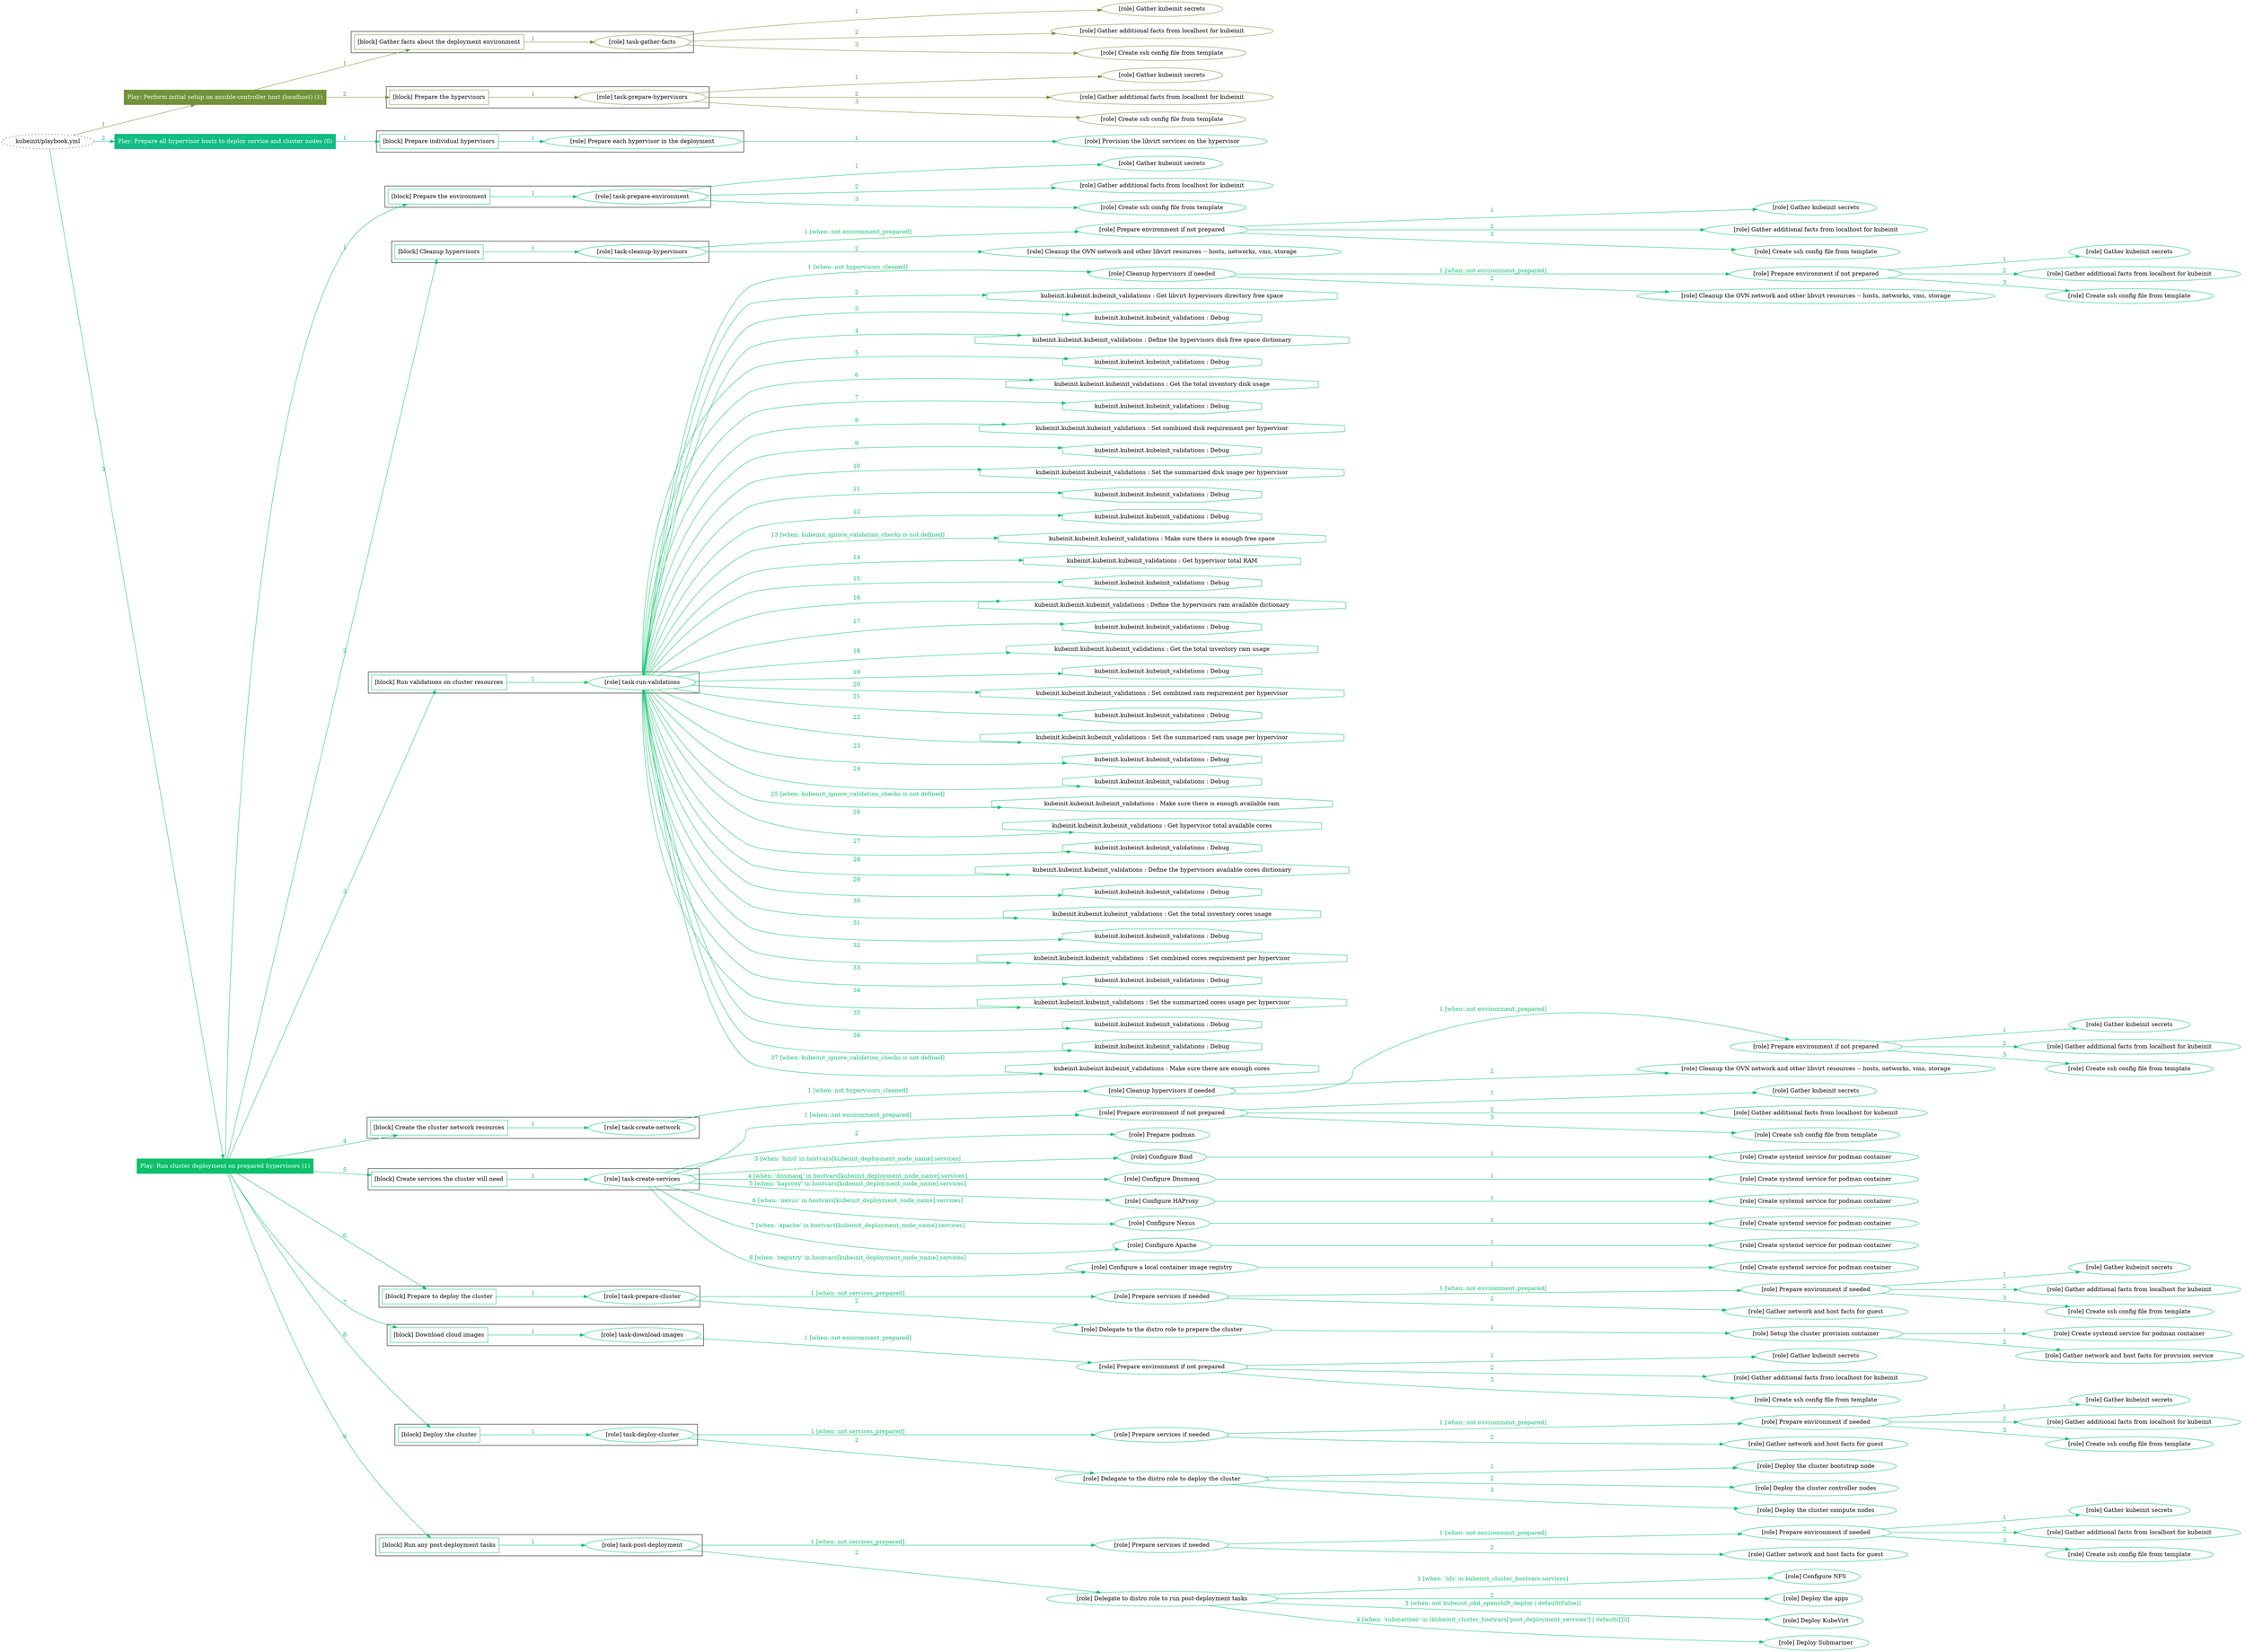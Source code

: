 digraph {
	graph [concentrate=true ordering=in rankdir=LR ratio=fill]
	edge [esep=5 sep=10]
	"kubeinit/playbook.yml" [URL="/home/runner/work/kubeinit/kubeinit/kubeinit/playbook.yml" id=playbook_10304da3 style=dotted]
	play_f15d59a3 [label="Play: Perform initial setup on ansible-controller host (localhost) (1)" URL="/home/runner/work/kubeinit/kubeinit/kubeinit/playbook.yml" color="#709339" fontcolor="#ffffff" id=play_f15d59a3 shape=box style=filled tooltip=localhost]
	"kubeinit/playbook.yml" -> play_f15d59a3 [label="1 " color="#709339" fontcolor="#709339" id=edge_2efd5f8f labeltooltip="1 " tooltip="1 "]
	subgraph "Gather kubeinit secrets" {
		role_ace623be [label="[role] Gather kubeinit secrets" URL="/home/runner/.ansible/collections/ansible_collections/kubeinit/kubeinit/roles/kubeinit_prepare/tasks/gather_kubeinit_facts.yml" color="#709339" id=role_ace623be tooltip="Gather kubeinit secrets"]
	}
	subgraph "Gather additional facts from localhost for kubeinit" {
		role_1921e692 [label="[role] Gather additional facts from localhost for kubeinit" URL="/home/runner/.ansible/collections/ansible_collections/kubeinit/kubeinit/roles/kubeinit_prepare/tasks/gather_kubeinit_facts.yml" color="#709339" id=role_1921e692 tooltip="Gather additional facts from localhost for kubeinit"]
	}
	subgraph "Create ssh config file from template" {
		role_f80a8d24 [label="[role] Create ssh config file from template" URL="/home/runner/.ansible/collections/ansible_collections/kubeinit/kubeinit/roles/kubeinit_prepare/tasks/gather_kubeinit_facts.yml" color="#709339" id=role_f80a8d24 tooltip="Create ssh config file from template"]
	}
	subgraph "task-gather-facts" {
		role_4b643d10 [label="[role] task-gather-facts" URL="/home/runner/work/kubeinit/kubeinit/kubeinit/playbook.yml" color="#709339" id=role_4b643d10 tooltip="task-gather-facts"]
		role_4b643d10 -> role_ace623be [label="1 " color="#709339" fontcolor="#709339" id=edge_981c197c labeltooltip="1 " tooltip="1 "]
		role_4b643d10 -> role_1921e692 [label="2 " color="#709339" fontcolor="#709339" id=edge_d32e7e31 labeltooltip="2 " tooltip="2 "]
		role_4b643d10 -> role_f80a8d24 [label="3 " color="#709339" fontcolor="#709339" id=edge_76da2102 labeltooltip="3 " tooltip="3 "]
	}
	subgraph "Gather kubeinit secrets" {
		role_063f12e7 [label="[role] Gather kubeinit secrets" URL="/home/runner/.ansible/collections/ansible_collections/kubeinit/kubeinit/roles/kubeinit_prepare/tasks/gather_kubeinit_facts.yml" color="#709339" id=role_063f12e7 tooltip="Gather kubeinit secrets"]
	}
	subgraph "Gather additional facts from localhost for kubeinit" {
		role_18d9303a [label="[role] Gather additional facts from localhost for kubeinit" URL="/home/runner/.ansible/collections/ansible_collections/kubeinit/kubeinit/roles/kubeinit_prepare/tasks/gather_kubeinit_facts.yml" color="#709339" id=role_18d9303a tooltip="Gather additional facts from localhost for kubeinit"]
	}
	subgraph "Create ssh config file from template" {
		role_229b53c0 [label="[role] Create ssh config file from template" URL="/home/runner/.ansible/collections/ansible_collections/kubeinit/kubeinit/roles/kubeinit_prepare/tasks/gather_kubeinit_facts.yml" color="#709339" id=role_229b53c0 tooltip="Create ssh config file from template"]
	}
	subgraph "task-prepare-hypervisors" {
		role_fa1ed5dc [label="[role] task-prepare-hypervisors" URL="/home/runner/work/kubeinit/kubeinit/kubeinit/playbook.yml" color="#709339" id=role_fa1ed5dc tooltip="task-prepare-hypervisors"]
		role_fa1ed5dc -> role_063f12e7 [label="1 " color="#709339" fontcolor="#709339" id=edge_08b4bbd4 labeltooltip="1 " tooltip="1 "]
		role_fa1ed5dc -> role_18d9303a [label="2 " color="#709339" fontcolor="#709339" id=edge_08397a02 labeltooltip="2 " tooltip="2 "]
		role_fa1ed5dc -> role_229b53c0 [label="3 " color="#709339" fontcolor="#709339" id=edge_a520d06f labeltooltip="3 " tooltip="3 "]
	}
	subgraph "Play: Perform initial setup on ansible-controller host (localhost) (1)" {
		play_f15d59a3 -> block_045ca926 [label=1 color="#709339" fontcolor="#709339" id=edge_97ce79ac labeltooltip=1 tooltip=1]
		subgraph cluster_block_045ca926 {
			block_045ca926 [label="[block] Gather facts about the deployment environment" URL="/home/runner/work/kubeinit/kubeinit/kubeinit/playbook.yml" color="#709339" id=block_045ca926 labeltooltip="Gather facts about the deployment environment" shape=box tooltip="Gather facts about the deployment environment"]
			block_045ca926 -> role_4b643d10 [label="1 " color="#709339" fontcolor="#709339" id=edge_31df69c4 labeltooltip="1 " tooltip="1 "]
		}
		play_f15d59a3 -> block_6943efc5 [label=2 color="#709339" fontcolor="#709339" id=edge_093da3cd labeltooltip=2 tooltip=2]
		subgraph cluster_block_6943efc5 {
			block_6943efc5 [label="[block] Prepare the hypervisors" URL="/home/runner/work/kubeinit/kubeinit/kubeinit/playbook.yml" color="#709339" id=block_6943efc5 labeltooltip="Prepare the hypervisors" shape=box tooltip="Prepare the hypervisors"]
			block_6943efc5 -> role_fa1ed5dc [label="1 " color="#709339" fontcolor="#709339" id=edge_8a47aee8 labeltooltip="1 " tooltip="1 "]
		}
	}
	play_2aa9b38a [label="Play: Prepare all hypervisor hosts to deploy service and cluster nodes (0)" URL="/home/runner/work/kubeinit/kubeinit/kubeinit/playbook.yml" color="#10bc85" fontcolor="#ffffff" id=play_2aa9b38a shape=box style=filled tooltip="Play: Prepare all hypervisor hosts to deploy service and cluster nodes (0)"]
	"kubeinit/playbook.yml" -> play_2aa9b38a [label="2 " color="#10bc85" fontcolor="#10bc85" id=edge_4c9918e9 labeltooltip="2 " tooltip="2 "]
	subgraph "Provision the libvirt services on the hypervisor" {
		role_f16c31db [label="[role] Provision the libvirt services on the hypervisor" URL="/home/runner/.ansible/collections/ansible_collections/kubeinit/kubeinit/roles/kubeinit_prepare/tasks/prepare_hypervisor.yml" color="#10bc85" id=role_f16c31db tooltip="Provision the libvirt services on the hypervisor"]
	}
	subgraph "Prepare each hypervisor in the deployment" {
		role_01057e90 [label="[role] Prepare each hypervisor in the deployment" URL="/home/runner/work/kubeinit/kubeinit/kubeinit/playbook.yml" color="#10bc85" id=role_01057e90 tooltip="Prepare each hypervisor in the deployment"]
		role_01057e90 -> role_f16c31db [label="1 " color="#10bc85" fontcolor="#10bc85" id=edge_d99f6429 labeltooltip="1 " tooltip="1 "]
	}
	subgraph "Play: Prepare all hypervisor hosts to deploy service and cluster nodes (0)" {
		play_2aa9b38a -> block_a5f27e1c [label=1 color="#10bc85" fontcolor="#10bc85" id=edge_88f8538c labeltooltip=1 tooltip=1]
		subgraph cluster_block_a5f27e1c {
			block_a5f27e1c [label="[block] Prepare individual hypervisors" URL="/home/runner/work/kubeinit/kubeinit/kubeinit/playbook.yml" color="#10bc85" id=block_a5f27e1c labeltooltip="Prepare individual hypervisors" shape=box tooltip="Prepare individual hypervisors"]
			block_a5f27e1c -> role_01057e90 [label="1 " color="#10bc85" fontcolor="#10bc85" id=edge_68081377 labeltooltip="1 " tooltip="1 "]
		}
	}
	play_1cbc69cf [label="Play: Run cluster deployment on prepared hypervisors (1)" URL="/home/runner/work/kubeinit/kubeinit/kubeinit/playbook.yml" color="#0bc16a" fontcolor="#ffffff" id=play_1cbc69cf shape=box style=filled tooltip=localhost]
	"kubeinit/playbook.yml" -> play_1cbc69cf [label="3 " color="#0bc16a" fontcolor="#0bc16a" id=edge_60f7b85d labeltooltip="3 " tooltip="3 "]
	subgraph "Gather kubeinit secrets" {
		role_bed0a9b2 [label="[role] Gather kubeinit secrets" URL="/home/runner/.ansible/collections/ansible_collections/kubeinit/kubeinit/roles/kubeinit_prepare/tasks/gather_kubeinit_facts.yml" color="#0bc16a" id=role_bed0a9b2 tooltip="Gather kubeinit secrets"]
	}
	subgraph "Gather additional facts from localhost for kubeinit" {
		role_7bdad8b0 [label="[role] Gather additional facts from localhost for kubeinit" URL="/home/runner/.ansible/collections/ansible_collections/kubeinit/kubeinit/roles/kubeinit_prepare/tasks/gather_kubeinit_facts.yml" color="#0bc16a" id=role_7bdad8b0 tooltip="Gather additional facts from localhost for kubeinit"]
	}
	subgraph "Create ssh config file from template" {
		role_cf88e342 [label="[role] Create ssh config file from template" URL="/home/runner/.ansible/collections/ansible_collections/kubeinit/kubeinit/roles/kubeinit_prepare/tasks/gather_kubeinit_facts.yml" color="#0bc16a" id=role_cf88e342 tooltip="Create ssh config file from template"]
	}
	subgraph "task-prepare-environment" {
		role_f0f914bc [label="[role] task-prepare-environment" URL="/home/runner/work/kubeinit/kubeinit/kubeinit/playbook.yml" color="#0bc16a" id=role_f0f914bc tooltip="task-prepare-environment"]
		role_f0f914bc -> role_bed0a9b2 [label="1 " color="#0bc16a" fontcolor="#0bc16a" id=edge_1906b511 labeltooltip="1 " tooltip="1 "]
		role_f0f914bc -> role_7bdad8b0 [label="2 " color="#0bc16a" fontcolor="#0bc16a" id=edge_5360f8bc labeltooltip="2 " tooltip="2 "]
		role_f0f914bc -> role_cf88e342 [label="3 " color="#0bc16a" fontcolor="#0bc16a" id=edge_774d2d09 labeltooltip="3 " tooltip="3 "]
	}
	subgraph "Gather kubeinit secrets" {
		role_01faa406 [label="[role] Gather kubeinit secrets" URL="/home/runner/.ansible/collections/ansible_collections/kubeinit/kubeinit/roles/kubeinit_prepare/tasks/gather_kubeinit_facts.yml" color="#0bc16a" id=role_01faa406 tooltip="Gather kubeinit secrets"]
	}
	subgraph "Gather additional facts from localhost for kubeinit" {
		role_f26bc9ea [label="[role] Gather additional facts from localhost for kubeinit" URL="/home/runner/.ansible/collections/ansible_collections/kubeinit/kubeinit/roles/kubeinit_prepare/tasks/gather_kubeinit_facts.yml" color="#0bc16a" id=role_f26bc9ea tooltip="Gather additional facts from localhost for kubeinit"]
	}
	subgraph "Create ssh config file from template" {
		role_c27198c9 [label="[role] Create ssh config file from template" URL="/home/runner/.ansible/collections/ansible_collections/kubeinit/kubeinit/roles/kubeinit_prepare/tasks/gather_kubeinit_facts.yml" color="#0bc16a" id=role_c27198c9 tooltip="Create ssh config file from template"]
	}
	subgraph "Prepare environment if not prepared" {
		role_df94babc [label="[role] Prepare environment if not prepared" URL="/home/runner/.ansible/collections/ansible_collections/kubeinit/kubeinit/roles/kubeinit_prepare/tasks/cleanup_hypervisors.yml" color="#0bc16a" id=role_df94babc tooltip="Prepare environment if not prepared"]
		role_df94babc -> role_01faa406 [label="1 " color="#0bc16a" fontcolor="#0bc16a" id=edge_434db928 labeltooltip="1 " tooltip="1 "]
		role_df94babc -> role_f26bc9ea [label="2 " color="#0bc16a" fontcolor="#0bc16a" id=edge_b2e15ccc labeltooltip="2 " tooltip="2 "]
		role_df94babc -> role_c27198c9 [label="3 " color="#0bc16a" fontcolor="#0bc16a" id=edge_9710c7a2 labeltooltip="3 " tooltip="3 "]
	}
	subgraph "Cleanup the OVN network and other libvirt resources -- hosts, networks, vms, storage" {
		role_6e2fc22a [label="[role] Cleanup the OVN network and other libvirt resources -- hosts, networks, vms, storage" URL="/home/runner/.ansible/collections/ansible_collections/kubeinit/kubeinit/roles/kubeinit_prepare/tasks/cleanup_hypervisors.yml" color="#0bc16a" id=role_6e2fc22a tooltip="Cleanup the OVN network and other libvirt resources -- hosts, networks, vms, storage"]
	}
	subgraph "task-cleanup-hypervisors" {
		role_38778fdf [label="[role] task-cleanup-hypervisors" URL="/home/runner/work/kubeinit/kubeinit/kubeinit/playbook.yml" color="#0bc16a" id=role_38778fdf tooltip="task-cleanup-hypervisors"]
		role_38778fdf -> role_df94babc [label="1 [when: not environment_prepared]" color="#0bc16a" fontcolor="#0bc16a" id=edge_434ba256 labeltooltip="1 [when: not environment_prepared]" tooltip="1 [when: not environment_prepared]"]
		role_38778fdf -> role_6e2fc22a [label="2 " color="#0bc16a" fontcolor="#0bc16a" id=edge_87da7361 labeltooltip="2 " tooltip="2 "]
	}
	subgraph "Gather kubeinit secrets" {
		role_842544ad [label="[role] Gather kubeinit secrets" URL="/home/runner/.ansible/collections/ansible_collections/kubeinit/kubeinit/roles/kubeinit_prepare/tasks/gather_kubeinit_facts.yml" color="#0bc16a" id=role_842544ad tooltip="Gather kubeinit secrets"]
	}
	subgraph "Gather additional facts from localhost for kubeinit" {
		role_55b694b8 [label="[role] Gather additional facts from localhost for kubeinit" URL="/home/runner/.ansible/collections/ansible_collections/kubeinit/kubeinit/roles/kubeinit_prepare/tasks/gather_kubeinit_facts.yml" color="#0bc16a" id=role_55b694b8 tooltip="Gather additional facts from localhost for kubeinit"]
	}
	subgraph "Create ssh config file from template" {
		role_78531329 [label="[role] Create ssh config file from template" URL="/home/runner/.ansible/collections/ansible_collections/kubeinit/kubeinit/roles/kubeinit_prepare/tasks/gather_kubeinit_facts.yml" color="#0bc16a" id=role_78531329 tooltip="Create ssh config file from template"]
	}
	subgraph "Prepare environment if not prepared" {
		role_4b0b1433 [label="[role] Prepare environment if not prepared" URL="/home/runner/.ansible/collections/ansible_collections/kubeinit/kubeinit/roles/kubeinit_prepare/tasks/cleanup_hypervisors.yml" color="#0bc16a" id=role_4b0b1433 tooltip="Prepare environment if not prepared"]
		role_4b0b1433 -> role_842544ad [label="1 " color="#0bc16a" fontcolor="#0bc16a" id=edge_fb62adcd labeltooltip="1 " tooltip="1 "]
		role_4b0b1433 -> role_55b694b8 [label="2 " color="#0bc16a" fontcolor="#0bc16a" id=edge_f2575d73 labeltooltip="2 " tooltip="2 "]
		role_4b0b1433 -> role_78531329 [label="3 " color="#0bc16a" fontcolor="#0bc16a" id=edge_79c45e93 labeltooltip="3 " tooltip="3 "]
	}
	subgraph "Cleanup the OVN network and other libvirt resources -- hosts, networks, vms, storage" {
		role_a88d38c9 [label="[role] Cleanup the OVN network and other libvirt resources -- hosts, networks, vms, storage" URL="/home/runner/.ansible/collections/ansible_collections/kubeinit/kubeinit/roles/kubeinit_prepare/tasks/cleanup_hypervisors.yml" color="#0bc16a" id=role_a88d38c9 tooltip="Cleanup the OVN network and other libvirt resources -- hosts, networks, vms, storage"]
	}
	subgraph "Cleanup hypervisors if needed" {
		role_ad565b9a [label="[role] Cleanup hypervisors if needed" URL="/home/runner/.ansible/collections/ansible_collections/kubeinit/kubeinit/roles/kubeinit_validations/tasks/main.yml" color="#0bc16a" id=role_ad565b9a tooltip="Cleanup hypervisors if needed"]
		role_ad565b9a -> role_4b0b1433 [label="1 [when: not environment_prepared]" color="#0bc16a" fontcolor="#0bc16a" id=edge_eabfd718 labeltooltip="1 [when: not environment_prepared]" tooltip="1 [when: not environment_prepared]"]
		role_ad565b9a -> role_a88d38c9 [label="2 " color="#0bc16a" fontcolor="#0bc16a" id=edge_4e0b4955 labeltooltip="2 " tooltip="2 "]
	}
	subgraph "task-run-validations" {
		role_0b0f1659 [label="[role] task-run-validations" URL="/home/runner/work/kubeinit/kubeinit/kubeinit/playbook.yml" color="#0bc16a" id=role_0b0f1659 tooltip="task-run-validations"]
		role_0b0f1659 -> role_ad565b9a [label="1 [when: not hypervisors_cleaned]" color="#0bc16a" fontcolor="#0bc16a" id=edge_cfed84f0 labeltooltip="1 [when: not hypervisors_cleaned]" tooltip="1 [when: not hypervisors_cleaned]"]
		task_49c291c7 [label="kubeinit.kubeinit.kubeinit_validations : Get libvirt hypervisors directory free space" URL="/home/runner/.ansible/collections/ansible_collections/kubeinit/kubeinit/roles/kubeinit_validations/tasks/10_libvirt_free_space.yml" color="#0bc16a" id=task_49c291c7 shape=octagon tooltip="kubeinit.kubeinit.kubeinit_validations : Get libvirt hypervisors directory free space"]
		role_0b0f1659 -> task_49c291c7 [label="2 " color="#0bc16a" fontcolor="#0bc16a" id=edge_292f3b9f labeltooltip="2 " tooltip="2 "]
		task_292aef0d [label="kubeinit.kubeinit.kubeinit_validations : Debug" URL="/home/runner/.ansible/collections/ansible_collections/kubeinit/kubeinit/roles/kubeinit_validations/tasks/10_libvirt_free_space.yml" color="#0bc16a" id=task_292aef0d shape=octagon tooltip="kubeinit.kubeinit.kubeinit_validations : Debug"]
		role_0b0f1659 -> task_292aef0d [label="3 " color="#0bc16a" fontcolor="#0bc16a" id=edge_68f780d5 labeltooltip="3 " tooltip="3 "]
		task_a0eee3fa [label="kubeinit.kubeinit.kubeinit_validations : Define the hypervisors disk free space dictionary" URL="/home/runner/.ansible/collections/ansible_collections/kubeinit/kubeinit/roles/kubeinit_validations/tasks/10_libvirt_free_space.yml" color="#0bc16a" id=task_a0eee3fa shape=octagon tooltip="kubeinit.kubeinit.kubeinit_validations : Define the hypervisors disk free space dictionary"]
		role_0b0f1659 -> task_a0eee3fa [label="4 " color="#0bc16a" fontcolor="#0bc16a" id=edge_e5d8a588 labeltooltip="4 " tooltip="4 "]
		task_8572d76e [label="kubeinit.kubeinit.kubeinit_validations : Debug" URL="/home/runner/.ansible/collections/ansible_collections/kubeinit/kubeinit/roles/kubeinit_validations/tasks/10_libvirt_free_space.yml" color="#0bc16a" id=task_8572d76e shape=octagon tooltip="kubeinit.kubeinit.kubeinit_validations : Debug"]
		role_0b0f1659 -> task_8572d76e [label="5 " color="#0bc16a" fontcolor="#0bc16a" id=edge_9bfb9045 labeltooltip="5 " tooltip="5 "]
		task_6fd579bd [label="kubeinit.kubeinit.kubeinit_validations : Get the total inventory disk usage" URL="/home/runner/.ansible/collections/ansible_collections/kubeinit/kubeinit/roles/kubeinit_validations/tasks/10_libvirt_free_space.yml" color="#0bc16a" id=task_6fd579bd shape=octagon tooltip="kubeinit.kubeinit.kubeinit_validations : Get the total inventory disk usage"]
		role_0b0f1659 -> task_6fd579bd [label="6 " color="#0bc16a" fontcolor="#0bc16a" id=edge_fccc4ce5 labeltooltip="6 " tooltip="6 "]
		task_58ee2f4e [label="kubeinit.kubeinit.kubeinit_validations : Debug" URL="/home/runner/.ansible/collections/ansible_collections/kubeinit/kubeinit/roles/kubeinit_validations/tasks/10_libvirt_free_space.yml" color="#0bc16a" id=task_58ee2f4e shape=octagon tooltip="kubeinit.kubeinit.kubeinit_validations : Debug"]
		role_0b0f1659 -> task_58ee2f4e [label="7 " color="#0bc16a" fontcolor="#0bc16a" id=edge_1b99c179 labeltooltip="7 " tooltip="7 "]
		task_8a222c06 [label="kubeinit.kubeinit.kubeinit_validations : Set combined disk requirement per hypervisor" URL="/home/runner/.ansible/collections/ansible_collections/kubeinit/kubeinit/roles/kubeinit_validations/tasks/10_libvirt_free_space.yml" color="#0bc16a" id=task_8a222c06 shape=octagon tooltip="kubeinit.kubeinit.kubeinit_validations : Set combined disk requirement per hypervisor"]
		role_0b0f1659 -> task_8a222c06 [label="8 " color="#0bc16a" fontcolor="#0bc16a" id=edge_6a234d7b labeltooltip="8 " tooltip="8 "]
		task_027cda35 [label="kubeinit.kubeinit.kubeinit_validations : Debug" URL="/home/runner/.ansible/collections/ansible_collections/kubeinit/kubeinit/roles/kubeinit_validations/tasks/10_libvirt_free_space.yml" color="#0bc16a" id=task_027cda35 shape=octagon tooltip="kubeinit.kubeinit.kubeinit_validations : Debug"]
		role_0b0f1659 -> task_027cda35 [label="9 " color="#0bc16a" fontcolor="#0bc16a" id=edge_be741769 labeltooltip="9 " tooltip="9 "]
		task_d82b64ff [label="kubeinit.kubeinit.kubeinit_validations : Set the summarized disk usage per hypervisor" URL="/home/runner/.ansible/collections/ansible_collections/kubeinit/kubeinit/roles/kubeinit_validations/tasks/10_libvirt_free_space.yml" color="#0bc16a" id=task_d82b64ff shape=octagon tooltip="kubeinit.kubeinit.kubeinit_validations : Set the summarized disk usage per hypervisor"]
		role_0b0f1659 -> task_d82b64ff [label="10 " color="#0bc16a" fontcolor="#0bc16a" id=edge_626949b4 labeltooltip="10 " tooltip="10 "]
		task_92e75141 [label="kubeinit.kubeinit.kubeinit_validations : Debug" URL="/home/runner/.ansible/collections/ansible_collections/kubeinit/kubeinit/roles/kubeinit_validations/tasks/10_libvirt_free_space.yml" color="#0bc16a" id=task_92e75141 shape=octagon tooltip="kubeinit.kubeinit.kubeinit_validations : Debug"]
		role_0b0f1659 -> task_92e75141 [label="11 " color="#0bc16a" fontcolor="#0bc16a" id=edge_9b3e6aa6 labeltooltip="11 " tooltip="11 "]
		task_dc66b373 [label="kubeinit.kubeinit.kubeinit_validations : Debug" URL="/home/runner/.ansible/collections/ansible_collections/kubeinit/kubeinit/roles/kubeinit_validations/tasks/10_libvirt_free_space.yml" color="#0bc16a" id=task_dc66b373 shape=octagon tooltip="kubeinit.kubeinit.kubeinit_validations : Debug"]
		role_0b0f1659 -> task_dc66b373 [label="12 " color="#0bc16a" fontcolor="#0bc16a" id=edge_0153298c labeltooltip="12 " tooltip="12 "]
		task_9dfd445b [label="kubeinit.kubeinit.kubeinit_validations : Make sure there is enough free space" URL="/home/runner/.ansible/collections/ansible_collections/kubeinit/kubeinit/roles/kubeinit_validations/tasks/10_libvirt_free_space.yml" color="#0bc16a" id=task_9dfd445b shape=octagon tooltip="kubeinit.kubeinit.kubeinit_validations : Make sure there is enough free space"]
		role_0b0f1659 -> task_9dfd445b [label="13 [when: kubeinit_ignore_validation_checks is not defined]" color="#0bc16a" fontcolor="#0bc16a" id=edge_b89517cc labeltooltip="13 [when: kubeinit_ignore_validation_checks is not defined]" tooltip="13 [when: kubeinit_ignore_validation_checks is not defined]"]
		task_ca994097 [label="kubeinit.kubeinit.kubeinit_validations : Get hypervisor total RAM" URL="/home/runner/.ansible/collections/ansible_collections/kubeinit/kubeinit/roles/kubeinit_validations/tasks/20_libvirt_available_ram.yml" color="#0bc16a" id=task_ca994097 shape=octagon tooltip="kubeinit.kubeinit.kubeinit_validations : Get hypervisor total RAM"]
		role_0b0f1659 -> task_ca994097 [label="14 " color="#0bc16a" fontcolor="#0bc16a" id=edge_c0462701 labeltooltip="14 " tooltip="14 "]
		task_efa47caa [label="kubeinit.kubeinit.kubeinit_validations : Debug" URL="/home/runner/.ansible/collections/ansible_collections/kubeinit/kubeinit/roles/kubeinit_validations/tasks/20_libvirt_available_ram.yml" color="#0bc16a" id=task_efa47caa shape=octagon tooltip="kubeinit.kubeinit.kubeinit_validations : Debug"]
		role_0b0f1659 -> task_efa47caa [label="15 " color="#0bc16a" fontcolor="#0bc16a" id=edge_276dddb0 labeltooltip="15 " tooltip="15 "]
		task_79440386 [label="kubeinit.kubeinit.kubeinit_validations : Define the hypervisors ram available dictionary" URL="/home/runner/.ansible/collections/ansible_collections/kubeinit/kubeinit/roles/kubeinit_validations/tasks/20_libvirt_available_ram.yml" color="#0bc16a" id=task_79440386 shape=octagon tooltip="kubeinit.kubeinit.kubeinit_validations : Define the hypervisors ram available dictionary"]
		role_0b0f1659 -> task_79440386 [label="16 " color="#0bc16a" fontcolor="#0bc16a" id=edge_e0c05a25 labeltooltip="16 " tooltip="16 "]
		task_1d604eba [label="kubeinit.kubeinit.kubeinit_validations : Debug" URL="/home/runner/.ansible/collections/ansible_collections/kubeinit/kubeinit/roles/kubeinit_validations/tasks/20_libvirt_available_ram.yml" color="#0bc16a" id=task_1d604eba shape=octagon tooltip="kubeinit.kubeinit.kubeinit_validations : Debug"]
		role_0b0f1659 -> task_1d604eba [label="17 " color="#0bc16a" fontcolor="#0bc16a" id=edge_46aadc18 labeltooltip="17 " tooltip="17 "]
		task_8f79158a [label="kubeinit.kubeinit.kubeinit_validations : Get the total inventory ram usage" URL="/home/runner/.ansible/collections/ansible_collections/kubeinit/kubeinit/roles/kubeinit_validations/tasks/20_libvirt_available_ram.yml" color="#0bc16a" id=task_8f79158a shape=octagon tooltip="kubeinit.kubeinit.kubeinit_validations : Get the total inventory ram usage"]
		role_0b0f1659 -> task_8f79158a [label="18 " color="#0bc16a" fontcolor="#0bc16a" id=edge_dc6ef33d labeltooltip="18 " tooltip="18 "]
		task_a1e5bada [label="kubeinit.kubeinit.kubeinit_validations : Debug" URL="/home/runner/.ansible/collections/ansible_collections/kubeinit/kubeinit/roles/kubeinit_validations/tasks/20_libvirt_available_ram.yml" color="#0bc16a" id=task_a1e5bada shape=octagon tooltip="kubeinit.kubeinit.kubeinit_validations : Debug"]
		role_0b0f1659 -> task_a1e5bada [label="19 " color="#0bc16a" fontcolor="#0bc16a" id=edge_44aa5597 labeltooltip="19 " tooltip="19 "]
		task_d98b4f9d [label="kubeinit.kubeinit.kubeinit_validations : Set combined ram requirement per hypervisor" URL="/home/runner/.ansible/collections/ansible_collections/kubeinit/kubeinit/roles/kubeinit_validations/tasks/20_libvirt_available_ram.yml" color="#0bc16a" id=task_d98b4f9d shape=octagon tooltip="kubeinit.kubeinit.kubeinit_validations : Set combined ram requirement per hypervisor"]
		role_0b0f1659 -> task_d98b4f9d [label="20 " color="#0bc16a" fontcolor="#0bc16a" id=edge_d2839a28 labeltooltip="20 " tooltip="20 "]
		task_e7532699 [label="kubeinit.kubeinit.kubeinit_validations : Debug" URL="/home/runner/.ansible/collections/ansible_collections/kubeinit/kubeinit/roles/kubeinit_validations/tasks/20_libvirt_available_ram.yml" color="#0bc16a" id=task_e7532699 shape=octagon tooltip="kubeinit.kubeinit.kubeinit_validations : Debug"]
		role_0b0f1659 -> task_e7532699 [label="21 " color="#0bc16a" fontcolor="#0bc16a" id=edge_6926e920 labeltooltip="21 " tooltip="21 "]
		task_ff4bd75b [label="kubeinit.kubeinit.kubeinit_validations : Set the summarized ram usage per hypervisor" URL="/home/runner/.ansible/collections/ansible_collections/kubeinit/kubeinit/roles/kubeinit_validations/tasks/20_libvirt_available_ram.yml" color="#0bc16a" id=task_ff4bd75b shape=octagon tooltip="kubeinit.kubeinit.kubeinit_validations : Set the summarized ram usage per hypervisor"]
		role_0b0f1659 -> task_ff4bd75b [label="22 " color="#0bc16a" fontcolor="#0bc16a" id=edge_071ae538 labeltooltip="22 " tooltip="22 "]
		task_20b6c4c0 [label="kubeinit.kubeinit.kubeinit_validations : Debug" URL="/home/runner/.ansible/collections/ansible_collections/kubeinit/kubeinit/roles/kubeinit_validations/tasks/20_libvirt_available_ram.yml" color="#0bc16a" id=task_20b6c4c0 shape=octagon tooltip="kubeinit.kubeinit.kubeinit_validations : Debug"]
		role_0b0f1659 -> task_20b6c4c0 [label="23 " color="#0bc16a" fontcolor="#0bc16a" id=edge_974e56d3 labeltooltip="23 " tooltip="23 "]
		task_cd3c52d7 [label="kubeinit.kubeinit.kubeinit_validations : Debug" URL="/home/runner/.ansible/collections/ansible_collections/kubeinit/kubeinit/roles/kubeinit_validations/tasks/20_libvirt_available_ram.yml" color="#0bc16a" id=task_cd3c52d7 shape=octagon tooltip="kubeinit.kubeinit.kubeinit_validations : Debug"]
		role_0b0f1659 -> task_cd3c52d7 [label="24 " color="#0bc16a" fontcolor="#0bc16a" id=edge_387cf15b labeltooltip="24 " tooltip="24 "]
		task_e774f276 [label="kubeinit.kubeinit.kubeinit_validations : Make sure there is enough available ram" URL="/home/runner/.ansible/collections/ansible_collections/kubeinit/kubeinit/roles/kubeinit_validations/tasks/20_libvirt_available_ram.yml" color="#0bc16a" id=task_e774f276 shape=octagon tooltip="kubeinit.kubeinit.kubeinit_validations : Make sure there is enough available ram"]
		role_0b0f1659 -> task_e774f276 [label="25 [when: kubeinit_ignore_validation_checks is not defined]" color="#0bc16a" fontcolor="#0bc16a" id=edge_882912cc labeltooltip="25 [when: kubeinit_ignore_validation_checks is not defined]" tooltip="25 [when: kubeinit_ignore_validation_checks is not defined]"]
		task_288ec86c [label="kubeinit.kubeinit.kubeinit_validations : Get hypervisor total available cores" URL="/home/runner/.ansible/collections/ansible_collections/kubeinit/kubeinit/roles/kubeinit_validations/tasks/30_libvirt_check_cpu_cores.yml" color="#0bc16a" id=task_288ec86c shape=octagon tooltip="kubeinit.kubeinit.kubeinit_validations : Get hypervisor total available cores"]
		role_0b0f1659 -> task_288ec86c [label="26 " color="#0bc16a" fontcolor="#0bc16a" id=edge_02ab6f11 labeltooltip="26 " tooltip="26 "]
		task_cac9fcf9 [label="kubeinit.kubeinit.kubeinit_validations : Debug" URL="/home/runner/.ansible/collections/ansible_collections/kubeinit/kubeinit/roles/kubeinit_validations/tasks/30_libvirt_check_cpu_cores.yml" color="#0bc16a" id=task_cac9fcf9 shape=octagon tooltip="kubeinit.kubeinit.kubeinit_validations : Debug"]
		role_0b0f1659 -> task_cac9fcf9 [label="27 " color="#0bc16a" fontcolor="#0bc16a" id=edge_fa6bf9fc labeltooltip="27 " tooltip="27 "]
		task_13e7a762 [label="kubeinit.kubeinit.kubeinit_validations : Define the hypervisors available cores dictionary" URL="/home/runner/.ansible/collections/ansible_collections/kubeinit/kubeinit/roles/kubeinit_validations/tasks/30_libvirt_check_cpu_cores.yml" color="#0bc16a" id=task_13e7a762 shape=octagon tooltip="kubeinit.kubeinit.kubeinit_validations : Define the hypervisors available cores dictionary"]
		role_0b0f1659 -> task_13e7a762 [label="28 " color="#0bc16a" fontcolor="#0bc16a" id=edge_3c52698e labeltooltip="28 " tooltip="28 "]
		task_da39191a [label="kubeinit.kubeinit.kubeinit_validations : Debug" URL="/home/runner/.ansible/collections/ansible_collections/kubeinit/kubeinit/roles/kubeinit_validations/tasks/30_libvirt_check_cpu_cores.yml" color="#0bc16a" id=task_da39191a shape=octagon tooltip="kubeinit.kubeinit.kubeinit_validations : Debug"]
		role_0b0f1659 -> task_da39191a [label="29 " color="#0bc16a" fontcolor="#0bc16a" id=edge_e0275c65 labeltooltip="29 " tooltip="29 "]
		task_c7292209 [label="kubeinit.kubeinit.kubeinit_validations : Get the total inventory cores usage" URL="/home/runner/.ansible/collections/ansible_collections/kubeinit/kubeinit/roles/kubeinit_validations/tasks/30_libvirt_check_cpu_cores.yml" color="#0bc16a" id=task_c7292209 shape=octagon tooltip="kubeinit.kubeinit.kubeinit_validations : Get the total inventory cores usage"]
		role_0b0f1659 -> task_c7292209 [label="30 " color="#0bc16a" fontcolor="#0bc16a" id=edge_d53504d5 labeltooltip="30 " tooltip="30 "]
		task_b0acf8f5 [label="kubeinit.kubeinit.kubeinit_validations : Debug" URL="/home/runner/.ansible/collections/ansible_collections/kubeinit/kubeinit/roles/kubeinit_validations/tasks/30_libvirt_check_cpu_cores.yml" color="#0bc16a" id=task_b0acf8f5 shape=octagon tooltip="kubeinit.kubeinit.kubeinit_validations : Debug"]
		role_0b0f1659 -> task_b0acf8f5 [label="31 " color="#0bc16a" fontcolor="#0bc16a" id=edge_e8ba2963 labeltooltip="31 " tooltip="31 "]
		task_8535d111 [label="kubeinit.kubeinit.kubeinit_validations : Set combined cores requirement per hypervisor" URL="/home/runner/.ansible/collections/ansible_collections/kubeinit/kubeinit/roles/kubeinit_validations/tasks/30_libvirt_check_cpu_cores.yml" color="#0bc16a" id=task_8535d111 shape=octagon tooltip="kubeinit.kubeinit.kubeinit_validations : Set combined cores requirement per hypervisor"]
		role_0b0f1659 -> task_8535d111 [label="32 " color="#0bc16a" fontcolor="#0bc16a" id=edge_c7d7aabb labeltooltip="32 " tooltip="32 "]
		task_e2b3c6f1 [label="kubeinit.kubeinit.kubeinit_validations : Debug" URL="/home/runner/.ansible/collections/ansible_collections/kubeinit/kubeinit/roles/kubeinit_validations/tasks/30_libvirt_check_cpu_cores.yml" color="#0bc16a" id=task_e2b3c6f1 shape=octagon tooltip="kubeinit.kubeinit.kubeinit_validations : Debug"]
		role_0b0f1659 -> task_e2b3c6f1 [label="33 " color="#0bc16a" fontcolor="#0bc16a" id=edge_12824d06 labeltooltip="33 " tooltip="33 "]
		task_4ff0995a [label="kubeinit.kubeinit.kubeinit_validations : Set the summarized cores usage per hypervisor" URL="/home/runner/.ansible/collections/ansible_collections/kubeinit/kubeinit/roles/kubeinit_validations/tasks/30_libvirt_check_cpu_cores.yml" color="#0bc16a" id=task_4ff0995a shape=octagon tooltip="kubeinit.kubeinit.kubeinit_validations : Set the summarized cores usage per hypervisor"]
		role_0b0f1659 -> task_4ff0995a [label="34 " color="#0bc16a" fontcolor="#0bc16a" id=edge_ccb5a62d labeltooltip="34 " tooltip="34 "]
		task_97a587fd [label="kubeinit.kubeinit.kubeinit_validations : Debug" URL="/home/runner/.ansible/collections/ansible_collections/kubeinit/kubeinit/roles/kubeinit_validations/tasks/30_libvirt_check_cpu_cores.yml" color="#0bc16a" id=task_97a587fd shape=octagon tooltip="kubeinit.kubeinit.kubeinit_validations : Debug"]
		role_0b0f1659 -> task_97a587fd [label="35 " color="#0bc16a" fontcolor="#0bc16a" id=edge_f45433ba labeltooltip="35 " tooltip="35 "]
		task_a7776ed4 [label="kubeinit.kubeinit.kubeinit_validations : Debug" URL="/home/runner/.ansible/collections/ansible_collections/kubeinit/kubeinit/roles/kubeinit_validations/tasks/30_libvirt_check_cpu_cores.yml" color="#0bc16a" id=task_a7776ed4 shape=octagon tooltip="kubeinit.kubeinit.kubeinit_validations : Debug"]
		role_0b0f1659 -> task_a7776ed4 [label="36 " color="#0bc16a" fontcolor="#0bc16a" id=edge_61c4e90a labeltooltip="36 " tooltip="36 "]
		task_f6260e96 [label="kubeinit.kubeinit.kubeinit_validations : Make sure there are enough cores" URL="/home/runner/.ansible/collections/ansible_collections/kubeinit/kubeinit/roles/kubeinit_validations/tasks/30_libvirt_check_cpu_cores.yml" color="#0bc16a" id=task_f6260e96 shape=octagon tooltip="kubeinit.kubeinit.kubeinit_validations : Make sure there are enough cores"]
		role_0b0f1659 -> task_f6260e96 [label="37 [when: kubeinit_ignore_validation_checks is not defined]" color="#0bc16a" fontcolor="#0bc16a" id=edge_3d4e94cc labeltooltip="37 [when: kubeinit_ignore_validation_checks is not defined]" tooltip="37 [when: kubeinit_ignore_validation_checks is not defined]"]
	}
	subgraph "Gather kubeinit secrets" {
		role_d75a4214 [label="[role] Gather kubeinit secrets" URL="/home/runner/.ansible/collections/ansible_collections/kubeinit/kubeinit/roles/kubeinit_prepare/tasks/gather_kubeinit_facts.yml" color="#0bc16a" id=role_d75a4214 tooltip="Gather kubeinit secrets"]
	}
	subgraph "Gather additional facts from localhost for kubeinit" {
		role_6da664c0 [label="[role] Gather additional facts from localhost for kubeinit" URL="/home/runner/.ansible/collections/ansible_collections/kubeinit/kubeinit/roles/kubeinit_prepare/tasks/gather_kubeinit_facts.yml" color="#0bc16a" id=role_6da664c0 tooltip="Gather additional facts from localhost for kubeinit"]
	}
	subgraph "Create ssh config file from template" {
		role_2f2cd883 [label="[role] Create ssh config file from template" URL="/home/runner/.ansible/collections/ansible_collections/kubeinit/kubeinit/roles/kubeinit_prepare/tasks/gather_kubeinit_facts.yml" color="#0bc16a" id=role_2f2cd883 tooltip="Create ssh config file from template"]
	}
	subgraph "Prepare environment if not prepared" {
		role_5af49df9 [label="[role] Prepare environment if not prepared" URL="/home/runner/.ansible/collections/ansible_collections/kubeinit/kubeinit/roles/kubeinit_prepare/tasks/cleanup_hypervisors.yml" color="#0bc16a" id=role_5af49df9 tooltip="Prepare environment if not prepared"]
		role_5af49df9 -> role_d75a4214 [label="1 " color="#0bc16a" fontcolor="#0bc16a" id=edge_fbd0249c labeltooltip="1 " tooltip="1 "]
		role_5af49df9 -> role_6da664c0 [label="2 " color="#0bc16a" fontcolor="#0bc16a" id=edge_3502cc1a labeltooltip="2 " tooltip="2 "]
		role_5af49df9 -> role_2f2cd883 [label="3 " color="#0bc16a" fontcolor="#0bc16a" id=edge_6bf528b9 labeltooltip="3 " tooltip="3 "]
	}
	subgraph "Cleanup the OVN network and other libvirt resources -- hosts, networks, vms, storage" {
		role_7ae406c3 [label="[role] Cleanup the OVN network and other libvirt resources -- hosts, networks, vms, storage" URL="/home/runner/.ansible/collections/ansible_collections/kubeinit/kubeinit/roles/kubeinit_prepare/tasks/cleanup_hypervisors.yml" color="#0bc16a" id=role_7ae406c3 tooltip="Cleanup the OVN network and other libvirt resources -- hosts, networks, vms, storage"]
	}
	subgraph "Cleanup hypervisors if needed" {
		role_5b3129f3 [label="[role] Cleanup hypervisors if needed" URL="/home/runner/.ansible/collections/ansible_collections/kubeinit/kubeinit/roles/kubeinit_libvirt/tasks/create_network.yml" color="#0bc16a" id=role_5b3129f3 tooltip="Cleanup hypervisors if needed"]
		role_5b3129f3 -> role_5af49df9 [label="1 [when: not environment_prepared]" color="#0bc16a" fontcolor="#0bc16a" id=edge_557b4062 labeltooltip="1 [when: not environment_prepared]" tooltip="1 [when: not environment_prepared]"]
		role_5b3129f3 -> role_7ae406c3 [label="2 " color="#0bc16a" fontcolor="#0bc16a" id=edge_1c561897 labeltooltip="2 " tooltip="2 "]
	}
	subgraph "task-create-network" {
		role_9985fe44 [label="[role] task-create-network" URL="/home/runner/work/kubeinit/kubeinit/kubeinit/playbook.yml" color="#0bc16a" id=role_9985fe44 tooltip="task-create-network"]
		role_9985fe44 -> role_5b3129f3 [label="1 [when: not hypervisors_cleaned]" color="#0bc16a" fontcolor="#0bc16a" id=edge_e66ca75e labeltooltip="1 [when: not hypervisors_cleaned]" tooltip="1 [when: not hypervisors_cleaned]"]
	}
	subgraph "Gather kubeinit secrets" {
		role_40042953 [label="[role] Gather kubeinit secrets" URL="/home/runner/.ansible/collections/ansible_collections/kubeinit/kubeinit/roles/kubeinit_prepare/tasks/gather_kubeinit_facts.yml" color="#0bc16a" id=role_40042953 tooltip="Gather kubeinit secrets"]
	}
	subgraph "Gather additional facts from localhost for kubeinit" {
		role_81c80c92 [label="[role] Gather additional facts from localhost for kubeinit" URL="/home/runner/.ansible/collections/ansible_collections/kubeinit/kubeinit/roles/kubeinit_prepare/tasks/gather_kubeinit_facts.yml" color="#0bc16a" id=role_81c80c92 tooltip="Gather additional facts from localhost for kubeinit"]
	}
	subgraph "Create ssh config file from template" {
		role_064e1eb9 [label="[role] Create ssh config file from template" URL="/home/runner/.ansible/collections/ansible_collections/kubeinit/kubeinit/roles/kubeinit_prepare/tasks/gather_kubeinit_facts.yml" color="#0bc16a" id=role_064e1eb9 tooltip="Create ssh config file from template"]
	}
	subgraph "Prepare environment if not prepared" {
		role_7f756909 [label="[role] Prepare environment if not prepared" URL="/home/runner/.ansible/collections/ansible_collections/kubeinit/kubeinit/roles/kubeinit_services/tasks/main.yml" color="#0bc16a" id=role_7f756909 tooltip="Prepare environment if not prepared"]
		role_7f756909 -> role_40042953 [label="1 " color="#0bc16a" fontcolor="#0bc16a" id=edge_ced65581 labeltooltip="1 " tooltip="1 "]
		role_7f756909 -> role_81c80c92 [label="2 " color="#0bc16a" fontcolor="#0bc16a" id=edge_0879e162 labeltooltip="2 " tooltip="2 "]
		role_7f756909 -> role_064e1eb9 [label="3 " color="#0bc16a" fontcolor="#0bc16a" id=edge_5533a8fe labeltooltip="3 " tooltip="3 "]
	}
	subgraph "Prepare podman" {
		role_e37d476a [label="[role] Prepare podman" URL="/home/runner/.ansible/collections/ansible_collections/kubeinit/kubeinit/roles/kubeinit_services/tasks/00_create_service_pod.yml" color="#0bc16a" id=role_e37d476a tooltip="Prepare podman"]
	}
	subgraph "Create systemd service for podman container" {
		role_854beaad [label="[role] Create systemd service for podman container" URL="/home/runner/.ansible/collections/ansible_collections/kubeinit/kubeinit/roles/kubeinit_bind/tasks/main.yml" color="#0bc16a" id=role_854beaad tooltip="Create systemd service for podman container"]
	}
	subgraph "Configure Bind" {
		role_27eb1e9b [label="[role] Configure Bind" URL="/home/runner/.ansible/collections/ansible_collections/kubeinit/kubeinit/roles/kubeinit_services/tasks/start_services_containers.yml" color="#0bc16a" id=role_27eb1e9b tooltip="Configure Bind"]
		role_27eb1e9b -> role_854beaad [label="1 " color="#0bc16a" fontcolor="#0bc16a" id=edge_cc387d3c labeltooltip="1 " tooltip="1 "]
	}
	subgraph "Create systemd service for podman container" {
		role_876c18f3 [label="[role] Create systemd service for podman container" URL="/home/runner/.ansible/collections/ansible_collections/kubeinit/kubeinit/roles/kubeinit_dnsmasq/tasks/main.yml" color="#0bc16a" id=role_876c18f3 tooltip="Create systemd service for podman container"]
	}
	subgraph "Configure Dnsmasq" {
		role_2c65000a [label="[role] Configure Dnsmasq" URL="/home/runner/.ansible/collections/ansible_collections/kubeinit/kubeinit/roles/kubeinit_services/tasks/start_services_containers.yml" color="#0bc16a" id=role_2c65000a tooltip="Configure Dnsmasq"]
		role_2c65000a -> role_876c18f3 [label="1 " color="#0bc16a" fontcolor="#0bc16a" id=edge_4b65998c labeltooltip="1 " tooltip="1 "]
	}
	subgraph "Create systemd service for podman container" {
		role_e158430b [label="[role] Create systemd service for podman container" URL="/home/runner/.ansible/collections/ansible_collections/kubeinit/kubeinit/roles/kubeinit_haproxy/tasks/main.yml" color="#0bc16a" id=role_e158430b tooltip="Create systemd service for podman container"]
	}
	subgraph "Configure HAProxy" {
		role_7812c951 [label="[role] Configure HAProxy" URL="/home/runner/.ansible/collections/ansible_collections/kubeinit/kubeinit/roles/kubeinit_services/tasks/start_services_containers.yml" color="#0bc16a" id=role_7812c951 tooltip="Configure HAProxy"]
		role_7812c951 -> role_e158430b [label="1 " color="#0bc16a" fontcolor="#0bc16a" id=edge_6744150d labeltooltip="1 " tooltip="1 "]
	}
	subgraph "Create systemd service for podman container" {
		role_ac176157 [label="[role] Create systemd service for podman container" URL="/home/runner/.ansible/collections/ansible_collections/kubeinit/kubeinit/roles/kubeinit_nexus/tasks/main.yml" color="#0bc16a" id=role_ac176157 tooltip="Create systemd service for podman container"]
	}
	subgraph "Configure Nexus" {
		role_cf7d3c57 [label="[role] Configure Nexus" URL="/home/runner/.ansible/collections/ansible_collections/kubeinit/kubeinit/roles/kubeinit_services/tasks/start_services_containers.yml" color="#0bc16a" id=role_cf7d3c57 tooltip="Configure Nexus"]
		role_cf7d3c57 -> role_ac176157 [label="1 " color="#0bc16a" fontcolor="#0bc16a" id=edge_cecfafc2 labeltooltip="1 " tooltip="1 "]
	}
	subgraph "Create systemd service for podman container" {
		role_15865898 [label="[role] Create systemd service for podman container" URL="/home/runner/.ansible/collections/ansible_collections/kubeinit/kubeinit/roles/kubeinit_apache/tasks/main.yml" color="#0bc16a" id=role_15865898 tooltip="Create systemd service for podman container"]
	}
	subgraph "Configure Apache" {
		role_fe8e98db [label="[role] Configure Apache" URL="/home/runner/.ansible/collections/ansible_collections/kubeinit/kubeinit/roles/kubeinit_services/tasks/start_services_containers.yml" color="#0bc16a" id=role_fe8e98db tooltip="Configure Apache"]
		role_fe8e98db -> role_15865898 [label="1 " color="#0bc16a" fontcolor="#0bc16a" id=edge_ea8f69e5 labeltooltip="1 " tooltip="1 "]
	}
	subgraph "Create systemd service for podman container" {
		role_c592e16c [label="[role] Create systemd service for podman container" URL="/home/runner/.ansible/collections/ansible_collections/kubeinit/kubeinit/roles/kubeinit_registry/tasks/main.yml" color="#0bc16a" id=role_c592e16c tooltip="Create systemd service for podman container"]
	}
	subgraph "Configure a local container image registry" {
		role_39098994 [label="[role] Configure a local container image registry" URL="/home/runner/.ansible/collections/ansible_collections/kubeinit/kubeinit/roles/kubeinit_services/tasks/start_services_containers.yml" color="#0bc16a" id=role_39098994 tooltip="Configure a local container image registry"]
		role_39098994 -> role_c592e16c [label="1 " color="#0bc16a" fontcolor="#0bc16a" id=edge_68c1a797 labeltooltip="1 " tooltip="1 "]
	}
	subgraph "task-create-services" {
		role_cf42e234 [label="[role] task-create-services" URL="/home/runner/work/kubeinit/kubeinit/kubeinit/playbook.yml" color="#0bc16a" id=role_cf42e234 tooltip="task-create-services"]
		role_cf42e234 -> role_7f756909 [label="1 [when: not environment_prepared]" color="#0bc16a" fontcolor="#0bc16a" id=edge_81f83926 labeltooltip="1 [when: not environment_prepared]" tooltip="1 [when: not environment_prepared]"]
		role_cf42e234 -> role_e37d476a [label="2 " color="#0bc16a" fontcolor="#0bc16a" id=edge_2b739bd8 labeltooltip="2 " tooltip="2 "]
		role_cf42e234 -> role_27eb1e9b [label="3 [when: 'bind' in hostvars[kubeinit_deployment_node_name].services]" color="#0bc16a" fontcolor="#0bc16a" id=edge_5aa56717 labeltooltip="3 [when: 'bind' in hostvars[kubeinit_deployment_node_name].services]" tooltip="3 [when: 'bind' in hostvars[kubeinit_deployment_node_name].services]"]
		role_cf42e234 -> role_2c65000a [label="4 [when: 'dnsmasq' in hostvars[kubeinit_deployment_node_name].services]" color="#0bc16a" fontcolor="#0bc16a" id=edge_7283b524 labeltooltip="4 [when: 'dnsmasq' in hostvars[kubeinit_deployment_node_name].services]" tooltip="4 [when: 'dnsmasq' in hostvars[kubeinit_deployment_node_name].services]"]
		role_cf42e234 -> role_7812c951 [label="5 [when: 'haproxy' in hostvars[kubeinit_deployment_node_name].services]" color="#0bc16a" fontcolor="#0bc16a" id=edge_c05b63bf labeltooltip="5 [when: 'haproxy' in hostvars[kubeinit_deployment_node_name].services]" tooltip="5 [when: 'haproxy' in hostvars[kubeinit_deployment_node_name].services]"]
		role_cf42e234 -> role_cf7d3c57 [label="6 [when: 'nexus' in hostvars[kubeinit_deployment_node_name].services]" color="#0bc16a" fontcolor="#0bc16a" id=edge_ec12c439 labeltooltip="6 [when: 'nexus' in hostvars[kubeinit_deployment_node_name].services]" tooltip="6 [when: 'nexus' in hostvars[kubeinit_deployment_node_name].services]"]
		role_cf42e234 -> role_fe8e98db [label="7 [when: 'apache' in hostvars[kubeinit_deployment_node_name].services]" color="#0bc16a" fontcolor="#0bc16a" id=edge_aee8488d labeltooltip="7 [when: 'apache' in hostvars[kubeinit_deployment_node_name].services]" tooltip="7 [when: 'apache' in hostvars[kubeinit_deployment_node_name].services]"]
		role_cf42e234 -> role_39098994 [label="8 [when: 'registry' in hostvars[kubeinit_deployment_node_name].services]" color="#0bc16a" fontcolor="#0bc16a" id=edge_947b17e2 labeltooltip="8 [when: 'registry' in hostvars[kubeinit_deployment_node_name].services]" tooltip="8 [when: 'registry' in hostvars[kubeinit_deployment_node_name].services]"]
	}
	subgraph "Gather kubeinit secrets" {
		role_394d5e03 [label="[role] Gather kubeinit secrets" URL="/home/runner/.ansible/collections/ansible_collections/kubeinit/kubeinit/roles/kubeinit_prepare/tasks/gather_kubeinit_facts.yml" color="#0bc16a" id=role_394d5e03 tooltip="Gather kubeinit secrets"]
	}
	subgraph "Gather additional facts from localhost for kubeinit" {
		role_eb8b9c38 [label="[role] Gather additional facts from localhost for kubeinit" URL="/home/runner/.ansible/collections/ansible_collections/kubeinit/kubeinit/roles/kubeinit_prepare/tasks/gather_kubeinit_facts.yml" color="#0bc16a" id=role_eb8b9c38 tooltip="Gather additional facts from localhost for kubeinit"]
	}
	subgraph "Create ssh config file from template" {
		role_d530b514 [label="[role] Create ssh config file from template" URL="/home/runner/.ansible/collections/ansible_collections/kubeinit/kubeinit/roles/kubeinit_prepare/tasks/gather_kubeinit_facts.yml" color="#0bc16a" id=role_d530b514 tooltip="Create ssh config file from template"]
	}
	subgraph "Prepare environment if needed" {
		role_7117dbb5 [label="[role] Prepare environment if needed" URL="/home/runner/.ansible/collections/ansible_collections/kubeinit/kubeinit/roles/kubeinit_services/tasks/prepare_services.yml" color="#0bc16a" id=role_7117dbb5 tooltip="Prepare environment if needed"]
		role_7117dbb5 -> role_394d5e03 [label="1 " color="#0bc16a" fontcolor="#0bc16a" id=edge_35df438a labeltooltip="1 " tooltip="1 "]
		role_7117dbb5 -> role_eb8b9c38 [label="2 " color="#0bc16a" fontcolor="#0bc16a" id=edge_57558790 labeltooltip="2 " tooltip="2 "]
		role_7117dbb5 -> role_d530b514 [label="3 " color="#0bc16a" fontcolor="#0bc16a" id=edge_4a193ade labeltooltip="3 " tooltip="3 "]
	}
	subgraph "Gather network and host facts for guest" {
		role_e3bf01b6 [label="[role] Gather network and host facts for guest" URL="/home/runner/.ansible/collections/ansible_collections/kubeinit/kubeinit/roles/kubeinit_services/tasks/prepare_services.yml" color="#0bc16a" id=role_e3bf01b6 tooltip="Gather network and host facts for guest"]
	}
	subgraph "Prepare services if needed" {
		role_8bdb3b15 [label="[role] Prepare services if needed" URL="/home/runner/.ansible/collections/ansible_collections/kubeinit/kubeinit/roles/kubeinit_prepare/tasks/prepare_cluster.yml" color="#0bc16a" id=role_8bdb3b15 tooltip="Prepare services if needed"]
		role_8bdb3b15 -> role_7117dbb5 [label="1 [when: not environment_prepared]" color="#0bc16a" fontcolor="#0bc16a" id=edge_111a422c labeltooltip="1 [when: not environment_prepared]" tooltip="1 [when: not environment_prepared]"]
		role_8bdb3b15 -> role_e3bf01b6 [label="2 " color="#0bc16a" fontcolor="#0bc16a" id=edge_09a4bffe labeltooltip="2 " tooltip="2 "]
	}
	subgraph "Create systemd service for podman container" {
		role_61445bce [label="[role] Create systemd service for podman container" URL="/home/runner/.ansible/collections/ansible_collections/kubeinit/kubeinit/roles/kubeinit_services/tasks/create_provision_container.yml" color="#0bc16a" id=role_61445bce tooltip="Create systemd service for podman container"]
	}
	subgraph "Gather network and host facts for provision service" {
		role_6acf14be [label="[role] Gather network and host facts for provision service" URL="/home/runner/.ansible/collections/ansible_collections/kubeinit/kubeinit/roles/kubeinit_services/tasks/create_provision_container.yml" color="#0bc16a" id=role_6acf14be tooltip="Gather network and host facts for provision service"]
	}
	subgraph "Setup the cluster provision container" {
		role_0debb093 [label="[role] Setup the cluster provision container" URL="/home/runner/.ansible/collections/ansible_collections/kubeinit/kubeinit/roles/kubeinit_okd/tasks/prepare_cluster.yml" color="#0bc16a" id=role_0debb093 tooltip="Setup the cluster provision container"]
		role_0debb093 -> role_61445bce [label="1 " color="#0bc16a" fontcolor="#0bc16a" id=edge_5e333759 labeltooltip="1 " tooltip="1 "]
		role_0debb093 -> role_6acf14be [label="2 " color="#0bc16a" fontcolor="#0bc16a" id=edge_67bcf3c8 labeltooltip="2 " tooltip="2 "]
	}
	subgraph "Delegate to the distro role to prepare the cluster" {
		role_2f3a012a [label="[role] Delegate to the distro role to prepare the cluster" URL="/home/runner/.ansible/collections/ansible_collections/kubeinit/kubeinit/roles/kubeinit_prepare/tasks/prepare_cluster.yml" color="#0bc16a" id=role_2f3a012a tooltip="Delegate to the distro role to prepare the cluster"]
		role_2f3a012a -> role_0debb093 [label="1 " color="#0bc16a" fontcolor="#0bc16a" id=edge_5d1a3fc1 labeltooltip="1 " tooltip="1 "]
	}
	subgraph "task-prepare-cluster" {
		role_387ef31e [label="[role] task-prepare-cluster" URL="/home/runner/work/kubeinit/kubeinit/kubeinit/playbook.yml" color="#0bc16a" id=role_387ef31e tooltip="task-prepare-cluster"]
		role_387ef31e -> role_8bdb3b15 [label="1 [when: not services_prepared]" color="#0bc16a" fontcolor="#0bc16a" id=edge_45d20b44 labeltooltip="1 [when: not services_prepared]" tooltip="1 [when: not services_prepared]"]
		role_387ef31e -> role_2f3a012a [label="2 " color="#0bc16a" fontcolor="#0bc16a" id=edge_acf93d19 labeltooltip="2 " tooltip="2 "]
	}
	subgraph "Gather kubeinit secrets" {
		role_18e71830 [label="[role] Gather kubeinit secrets" URL="/home/runner/.ansible/collections/ansible_collections/kubeinit/kubeinit/roles/kubeinit_prepare/tasks/gather_kubeinit_facts.yml" color="#0bc16a" id=role_18e71830 tooltip="Gather kubeinit secrets"]
	}
	subgraph "Gather additional facts from localhost for kubeinit" {
		role_3bc4e811 [label="[role] Gather additional facts from localhost for kubeinit" URL="/home/runner/.ansible/collections/ansible_collections/kubeinit/kubeinit/roles/kubeinit_prepare/tasks/gather_kubeinit_facts.yml" color="#0bc16a" id=role_3bc4e811 tooltip="Gather additional facts from localhost for kubeinit"]
	}
	subgraph "Create ssh config file from template" {
		role_37bcda02 [label="[role] Create ssh config file from template" URL="/home/runner/.ansible/collections/ansible_collections/kubeinit/kubeinit/roles/kubeinit_prepare/tasks/gather_kubeinit_facts.yml" color="#0bc16a" id=role_37bcda02 tooltip="Create ssh config file from template"]
	}
	subgraph "Prepare environment if not prepared" {
		role_20885fa3 [label="[role] Prepare environment if not prepared" URL="/home/runner/.ansible/collections/ansible_collections/kubeinit/kubeinit/roles/kubeinit_libvirt/tasks/download_cloud_images.yml" color="#0bc16a" id=role_20885fa3 tooltip="Prepare environment if not prepared"]
		role_20885fa3 -> role_18e71830 [label="1 " color="#0bc16a" fontcolor="#0bc16a" id=edge_a66ef839 labeltooltip="1 " tooltip="1 "]
		role_20885fa3 -> role_3bc4e811 [label="2 " color="#0bc16a" fontcolor="#0bc16a" id=edge_2e058014 labeltooltip="2 " tooltip="2 "]
		role_20885fa3 -> role_37bcda02 [label="3 " color="#0bc16a" fontcolor="#0bc16a" id=edge_51dbe8af labeltooltip="3 " tooltip="3 "]
	}
	subgraph "task-download-images" {
		role_ae59cf13 [label="[role] task-download-images" URL="/home/runner/work/kubeinit/kubeinit/kubeinit/playbook.yml" color="#0bc16a" id=role_ae59cf13 tooltip="task-download-images"]
		role_ae59cf13 -> role_20885fa3 [label="1 [when: not environment_prepared]" color="#0bc16a" fontcolor="#0bc16a" id=edge_fc254f20 labeltooltip="1 [when: not environment_prepared]" tooltip="1 [when: not environment_prepared]"]
	}
	subgraph "Gather kubeinit secrets" {
		role_d8bbc088 [label="[role] Gather kubeinit secrets" URL="/home/runner/.ansible/collections/ansible_collections/kubeinit/kubeinit/roles/kubeinit_prepare/tasks/gather_kubeinit_facts.yml" color="#0bc16a" id=role_d8bbc088 tooltip="Gather kubeinit secrets"]
	}
	subgraph "Gather additional facts from localhost for kubeinit" {
		role_12708526 [label="[role] Gather additional facts from localhost for kubeinit" URL="/home/runner/.ansible/collections/ansible_collections/kubeinit/kubeinit/roles/kubeinit_prepare/tasks/gather_kubeinit_facts.yml" color="#0bc16a" id=role_12708526 tooltip="Gather additional facts from localhost for kubeinit"]
	}
	subgraph "Create ssh config file from template" {
		role_18421b26 [label="[role] Create ssh config file from template" URL="/home/runner/.ansible/collections/ansible_collections/kubeinit/kubeinit/roles/kubeinit_prepare/tasks/gather_kubeinit_facts.yml" color="#0bc16a" id=role_18421b26 tooltip="Create ssh config file from template"]
	}
	subgraph "Prepare environment if needed" {
		role_d1a32f87 [label="[role] Prepare environment if needed" URL="/home/runner/.ansible/collections/ansible_collections/kubeinit/kubeinit/roles/kubeinit_services/tasks/prepare_services.yml" color="#0bc16a" id=role_d1a32f87 tooltip="Prepare environment if needed"]
		role_d1a32f87 -> role_d8bbc088 [label="1 " color="#0bc16a" fontcolor="#0bc16a" id=edge_785984d5 labeltooltip="1 " tooltip="1 "]
		role_d1a32f87 -> role_12708526 [label="2 " color="#0bc16a" fontcolor="#0bc16a" id=edge_6a5a6ed3 labeltooltip="2 " tooltip="2 "]
		role_d1a32f87 -> role_18421b26 [label="3 " color="#0bc16a" fontcolor="#0bc16a" id=edge_7586b599 labeltooltip="3 " tooltip="3 "]
	}
	subgraph "Gather network and host facts for guest" {
		role_ff5116a1 [label="[role] Gather network and host facts for guest" URL="/home/runner/.ansible/collections/ansible_collections/kubeinit/kubeinit/roles/kubeinit_services/tasks/prepare_services.yml" color="#0bc16a" id=role_ff5116a1 tooltip="Gather network and host facts for guest"]
	}
	subgraph "Prepare services if needed" {
		role_bb0253ad [label="[role] Prepare services if needed" URL="/home/runner/.ansible/collections/ansible_collections/kubeinit/kubeinit/roles/kubeinit_prepare/tasks/deploy_cluster.yml" color="#0bc16a" id=role_bb0253ad tooltip="Prepare services if needed"]
		role_bb0253ad -> role_d1a32f87 [label="1 [when: not environment_prepared]" color="#0bc16a" fontcolor="#0bc16a" id=edge_d41c0ad3 labeltooltip="1 [when: not environment_prepared]" tooltip="1 [when: not environment_prepared]"]
		role_bb0253ad -> role_ff5116a1 [label="2 " color="#0bc16a" fontcolor="#0bc16a" id=edge_4948aca9 labeltooltip="2 " tooltip="2 "]
	}
	subgraph "Deploy the cluster bootstrap node" {
		role_b5d7a11b [label="[role] Deploy the cluster bootstrap node" URL="/home/runner/.ansible/collections/ansible_collections/kubeinit/kubeinit/roles/kubeinit_okd/tasks/main.yml" color="#0bc16a" id=role_b5d7a11b tooltip="Deploy the cluster bootstrap node"]
	}
	subgraph "Deploy the cluster controller nodes" {
		role_6648ada5 [label="[role] Deploy the cluster controller nodes" URL="/home/runner/.ansible/collections/ansible_collections/kubeinit/kubeinit/roles/kubeinit_okd/tasks/main.yml" color="#0bc16a" id=role_6648ada5 tooltip="Deploy the cluster controller nodes"]
	}
	subgraph "Deploy the cluster compute nodes" {
		role_a6e1285d [label="[role] Deploy the cluster compute nodes" URL="/home/runner/.ansible/collections/ansible_collections/kubeinit/kubeinit/roles/kubeinit_okd/tasks/main.yml" color="#0bc16a" id=role_a6e1285d tooltip="Deploy the cluster compute nodes"]
	}
	subgraph "Delegate to the distro role to deploy the cluster" {
		role_c9a0d841 [label="[role] Delegate to the distro role to deploy the cluster" URL="/home/runner/.ansible/collections/ansible_collections/kubeinit/kubeinit/roles/kubeinit_prepare/tasks/deploy_cluster.yml" color="#0bc16a" id=role_c9a0d841 tooltip="Delegate to the distro role to deploy the cluster"]
		role_c9a0d841 -> role_b5d7a11b [label="1 " color="#0bc16a" fontcolor="#0bc16a" id=edge_940c6599 labeltooltip="1 " tooltip="1 "]
		role_c9a0d841 -> role_6648ada5 [label="2 " color="#0bc16a" fontcolor="#0bc16a" id=edge_323e72fc labeltooltip="2 " tooltip="2 "]
		role_c9a0d841 -> role_a6e1285d [label="3 " color="#0bc16a" fontcolor="#0bc16a" id=edge_35134a69 labeltooltip="3 " tooltip="3 "]
	}
	subgraph "task-deploy-cluster" {
		role_48db9b9e [label="[role] task-deploy-cluster" URL="/home/runner/work/kubeinit/kubeinit/kubeinit/playbook.yml" color="#0bc16a" id=role_48db9b9e tooltip="task-deploy-cluster"]
		role_48db9b9e -> role_bb0253ad [label="1 [when: not services_prepared]" color="#0bc16a" fontcolor="#0bc16a" id=edge_452c26c4 labeltooltip="1 [when: not services_prepared]" tooltip="1 [when: not services_prepared]"]
		role_48db9b9e -> role_c9a0d841 [label="2 " color="#0bc16a" fontcolor="#0bc16a" id=edge_319e6a6e labeltooltip="2 " tooltip="2 "]
	}
	subgraph "Gather kubeinit secrets" {
		role_322548bb [label="[role] Gather kubeinit secrets" URL="/home/runner/.ansible/collections/ansible_collections/kubeinit/kubeinit/roles/kubeinit_prepare/tasks/gather_kubeinit_facts.yml" color="#0bc16a" id=role_322548bb tooltip="Gather kubeinit secrets"]
	}
	subgraph "Gather additional facts from localhost for kubeinit" {
		role_ce4e7920 [label="[role] Gather additional facts from localhost for kubeinit" URL="/home/runner/.ansible/collections/ansible_collections/kubeinit/kubeinit/roles/kubeinit_prepare/tasks/gather_kubeinit_facts.yml" color="#0bc16a" id=role_ce4e7920 tooltip="Gather additional facts from localhost for kubeinit"]
	}
	subgraph "Create ssh config file from template" {
		role_54b4dfda [label="[role] Create ssh config file from template" URL="/home/runner/.ansible/collections/ansible_collections/kubeinit/kubeinit/roles/kubeinit_prepare/tasks/gather_kubeinit_facts.yml" color="#0bc16a" id=role_54b4dfda tooltip="Create ssh config file from template"]
	}
	subgraph "Prepare environment if needed" {
		role_dbc2c014 [label="[role] Prepare environment if needed" URL="/home/runner/.ansible/collections/ansible_collections/kubeinit/kubeinit/roles/kubeinit_services/tasks/prepare_services.yml" color="#0bc16a" id=role_dbc2c014 tooltip="Prepare environment if needed"]
		role_dbc2c014 -> role_322548bb [label="1 " color="#0bc16a" fontcolor="#0bc16a" id=edge_a0f74dd6 labeltooltip="1 " tooltip="1 "]
		role_dbc2c014 -> role_ce4e7920 [label="2 " color="#0bc16a" fontcolor="#0bc16a" id=edge_bee43643 labeltooltip="2 " tooltip="2 "]
		role_dbc2c014 -> role_54b4dfda [label="3 " color="#0bc16a" fontcolor="#0bc16a" id=edge_21f7edb8 labeltooltip="3 " tooltip="3 "]
	}
	subgraph "Gather network and host facts for guest" {
		role_21fa4e16 [label="[role] Gather network and host facts for guest" URL="/home/runner/.ansible/collections/ansible_collections/kubeinit/kubeinit/roles/kubeinit_services/tasks/prepare_services.yml" color="#0bc16a" id=role_21fa4e16 tooltip="Gather network and host facts for guest"]
	}
	subgraph "Prepare services if needed" {
		role_e22f4738 [label="[role] Prepare services if needed" URL="/home/runner/.ansible/collections/ansible_collections/kubeinit/kubeinit/roles/kubeinit_prepare/tasks/post_deployment.yml" color="#0bc16a" id=role_e22f4738 tooltip="Prepare services if needed"]
		role_e22f4738 -> role_dbc2c014 [label="1 [when: not environment_prepared]" color="#0bc16a" fontcolor="#0bc16a" id=edge_0468b2b7 labeltooltip="1 [when: not environment_prepared]" tooltip="1 [when: not environment_prepared]"]
		role_e22f4738 -> role_21fa4e16 [label="2 " color="#0bc16a" fontcolor="#0bc16a" id=edge_bbdaebc5 labeltooltip="2 " tooltip="2 "]
	}
	subgraph "Configure NFS" {
		role_1e97fbba [label="[role] Configure NFS" URL="/home/runner/.ansible/collections/ansible_collections/kubeinit/kubeinit/roles/kubeinit_okd/tasks/post_deployment_tasks.yml" color="#0bc16a" id=role_1e97fbba tooltip="Configure NFS"]
	}
	subgraph "Deploy the apps" {
		role_786e6c78 [label="[role] Deploy the apps" URL="/home/runner/.ansible/collections/ansible_collections/kubeinit/kubeinit/roles/kubeinit_okd/tasks/post_deployment_tasks.yml" color="#0bc16a" id=role_786e6c78 tooltip="Deploy the apps"]
	}
	subgraph "Deploy KubeVirt" {
		role_763dc556 [label="[role] Deploy KubeVirt" URL="/home/runner/.ansible/collections/ansible_collections/kubeinit/kubeinit/roles/kubeinit_okd/tasks/post_deployment_tasks.yml" color="#0bc16a" id=role_763dc556 tooltip="Deploy KubeVirt"]
	}
	subgraph "Deploy Submariner" {
		role_878df630 [label="[role] Deploy Submariner" URL="/home/runner/.ansible/collections/ansible_collections/kubeinit/kubeinit/roles/kubeinit_okd/tasks/post_deployment_tasks.yml" color="#0bc16a" id=role_878df630 tooltip="Deploy Submariner"]
	}
	subgraph "Delegate to distro role to run post-deployment tasks" {
		role_af61997e [label="[role] Delegate to distro role to run post-deployment tasks" URL="/home/runner/.ansible/collections/ansible_collections/kubeinit/kubeinit/roles/kubeinit_prepare/tasks/post_deployment.yml" color="#0bc16a" id=role_af61997e tooltip="Delegate to distro role to run post-deployment tasks"]
		role_af61997e -> role_1e97fbba [label="1 [when: 'nfs' in kubeinit_cluster_hostvars.services]" color="#0bc16a" fontcolor="#0bc16a" id=edge_d614a4d9 labeltooltip="1 [when: 'nfs' in kubeinit_cluster_hostvars.services]" tooltip="1 [when: 'nfs' in kubeinit_cluster_hostvars.services]"]
		role_af61997e -> role_786e6c78 [label="2 " color="#0bc16a" fontcolor="#0bc16a" id=edge_3234aabe labeltooltip="2 " tooltip="2 "]
		role_af61997e -> role_763dc556 [label="3 [when: not kubeinit_okd_openshift_deploy | default(False)]" color="#0bc16a" fontcolor="#0bc16a" id=edge_88d125f0 labeltooltip="3 [when: not kubeinit_okd_openshift_deploy | default(False)]" tooltip="3 [when: not kubeinit_okd_openshift_deploy | default(False)]"]
		role_af61997e -> role_878df630 [label="4 [when: 'submariner' in (kubeinit_cluster_hostvars['post_deployment_services'] | default([]))]" color="#0bc16a" fontcolor="#0bc16a" id=edge_993f8e33 labeltooltip="4 [when: 'submariner' in (kubeinit_cluster_hostvars['post_deployment_services'] | default([]))]" tooltip="4 [when: 'submariner' in (kubeinit_cluster_hostvars['post_deployment_services'] | default([]))]"]
	}
	subgraph "task-post-deployment" {
		role_ad6f0024 [label="[role] task-post-deployment" URL="/home/runner/work/kubeinit/kubeinit/kubeinit/playbook.yml" color="#0bc16a" id=role_ad6f0024 tooltip="task-post-deployment"]
		role_ad6f0024 -> role_e22f4738 [label="1 [when: not services_prepared]" color="#0bc16a" fontcolor="#0bc16a" id=edge_4e61b853 labeltooltip="1 [when: not services_prepared]" tooltip="1 [when: not services_prepared]"]
		role_ad6f0024 -> role_af61997e [label="2 " color="#0bc16a" fontcolor="#0bc16a" id=edge_0169a094 labeltooltip="2 " tooltip="2 "]
	}
	subgraph "Play: Run cluster deployment on prepared hypervisors (1)" {
		play_1cbc69cf -> block_ec5eab94 [label=1 color="#0bc16a" fontcolor="#0bc16a" id=edge_d90320af labeltooltip=1 tooltip=1]
		subgraph cluster_block_ec5eab94 {
			block_ec5eab94 [label="[block] Prepare the environment" URL="/home/runner/work/kubeinit/kubeinit/kubeinit/playbook.yml" color="#0bc16a" id=block_ec5eab94 labeltooltip="Prepare the environment" shape=box tooltip="Prepare the environment"]
			block_ec5eab94 -> role_f0f914bc [label="1 " color="#0bc16a" fontcolor="#0bc16a" id=edge_3ded3b10 labeltooltip="1 " tooltip="1 "]
		}
		play_1cbc69cf -> block_79040ae9 [label=2 color="#0bc16a" fontcolor="#0bc16a" id=edge_f04e6794 labeltooltip=2 tooltip=2]
		subgraph cluster_block_79040ae9 {
			block_79040ae9 [label="[block] Cleanup hypervisors" URL="/home/runner/work/kubeinit/kubeinit/kubeinit/playbook.yml" color="#0bc16a" id=block_79040ae9 labeltooltip="Cleanup hypervisors" shape=box tooltip="Cleanup hypervisors"]
			block_79040ae9 -> role_38778fdf [label="1 " color="#0bc16a" fontcolor="#0bc16a" id=edge_b00b707f labeltooltip="1 " tooltip="1 "]
		}
		play_1cbc69cf -> block_499d47a9 [label=3 color="#0bc16a" fontcolor="#0bc16a" id=edge_5cee78c6 labeltooltip=3 tooltip=3]
		subgraph cluster_block_499d47a9 {
			block_499d47a9 [label="[block] Run validations on cluster resources" URL="/home/runner/work/kubeinit/kubeinit/kubeinit/playbook.yml" color="#0bc16a" id=block_499d47a9 labeltooltip="Run validations on cluster resources" shape=box tooltip="Run validations on cluster resources"]
			block_499d47a9 -> role_0b0f1659 [label="1 " color="#0bc16a" fontcolor="#0bc16a" id=edge_1ab8bdbd labeltooltip="1 " tooltip="1 "]
		}
		play_1cbc69cf -> block_c86ad505 [label=4 color="#0bc16a" fontcolor="#0bc16a" id=edge_9b792b84 labeltooltip=4 tooltip=4]
		subgraph cluster_block_c86ad505 {
			block_c86ad505 [label="[block] Create the cluster network resources" URL="/home/runner/work/kubeinit/kubeinit/kubeinit/playbook.yml" color="#0bc16a" id=block_c86ad505 labeltooltip="Create the cluster network resources" shape=box tooltip="Create the cluster network resources"]
			block_c86ad505 -> role_9985fe44 [label="1 " color="#0bc16a" fontcolor="#0bc16a" id=edge_e9e22ea5 labeltooltip="1 " tooltip="1 "]
		}
		play_1cbc69cf -> block_b5bf119f [label=5 color="#0bc16a" fontcolor="#0bc16a" id=edge_b74c7780 labeltooltip=5 tooltip=5]
		subgraph cluster_block_b5bf119f {
			block_b5bf119f [label="[block] Create services the cluster will need" URL="/home/runner/work/kubeinit/kubeinit/kubeinit/playbook.yml" color="#0bc16a" id=block_b5bf119f labeltooltip="Create services the cluster will need" shape=box tooltip="Create services the cluster will need"]
			block_b5bf119f -> role_cf42e234 [label="1 " color="#0bc16a" fontcolor="#0bc16a" id=edge_a29bfa4e labeltooltip="1 " tooltip="1 "]
		}
		play_1cbc69cf -> block_73e4d62e [label=6 color="#0bc16a" fontcolor="#0bc16a" id=edge_dd5d3837 labeltooltip=6 tooltip=6]
		subgraph cluster_block_73e4d62e {
			block_73e4d62e [label="[block] Prepare to deploy the cluster" URL="/home/runner/work/kubeinit/kubeinit/kubeinit/playbook.yml" color="#0bc16a" id=block_73e4d62e labeltooltip="Prepare to deploy the cluster" shape=box tooltip="Prepare to deploy the cluster"]
			block_73e4d62e -> role_387ef31e [label="1 " color="#0bc16a" fontcolor="#0bc16a" id=edge_347abe8c labeltooltip="1 " tooltip="1 "]
		}
		play_1cbc69cf -> block_6411f604 [label=7 color="#0bc16a" fontcolor="#0bc16a" id=edge_30d801a1 labeltooltip=7 tooltip=7]
		subgraph cluster_block_6411f604 {
			block_6411f604 [label="[block] Download cloud images" URL="/home/runner/work/kubeinit/kubeinit/kubeinit/playbook.yml" color="#0bc16a" id=block_6411f604 labeltooltip="Download cloud images" shape=box tooltip="Download cloud images"]
			block_6411f604 -> role_ae59cf13 [label="1 " color="#0bc16a" fontcolor="#0bc16a" id=edge_92c16ba4 labeltooltip="1 " tooltip="1 "]
		}
		play_1cbc69cf -> block_0de2baf2 [label=8 color="#0bc16a" fontcolor="#0bc16a" id=edge_c94b96cf labeltooltip=8 tooltip=8]
		subgraph cluster_block_0de2baf2 {
			block_0de2baf2 [label="[block] Deploy the cluster" URL="/home/runner/work/kubeinit/kubeinit/kubeinit/playbook.yml" color="#0bc16a" id=block_0de2baf2 labeltooltip="Deploy the cluster" shape=box tooltip="Deploy the cluster"]
			block_0de2baf2 -> role_48db9b9e [label="1 " color="#0bc16a" fontcolor="#0bc16a" id=edge_8fce1999 labeltooltip="1 " tooltip="1 "]
		}
		play_1cbc69cf -> block_cd65e750 [label=9 color="#0bc16a" fontcolor="#0bc16a" id=edge_0c1e8e60 labeltooltip=9 tooltip=9]
		subgraph cluster_block_cd65e750 {
			block_cd65e750 [label="[block] Run any post-deployment tasks" URL="/home/runner/work/kubeinit/kubeinit/kubeinit/playbook.yml" color="#0bc16a" id=block_cd65e750 labeltooltip="Run any post-deployment tasks" shape=box tooltip="Run any post-deployment tasks"]
			block_cd65e750 -> role_ad6f0024 [label="1 " color="#0bc16a" fontcolor="#0bc16a" id=edge_d62bb76a labeltooltip="1 " tooltip="1 "]
		}
	}
}
